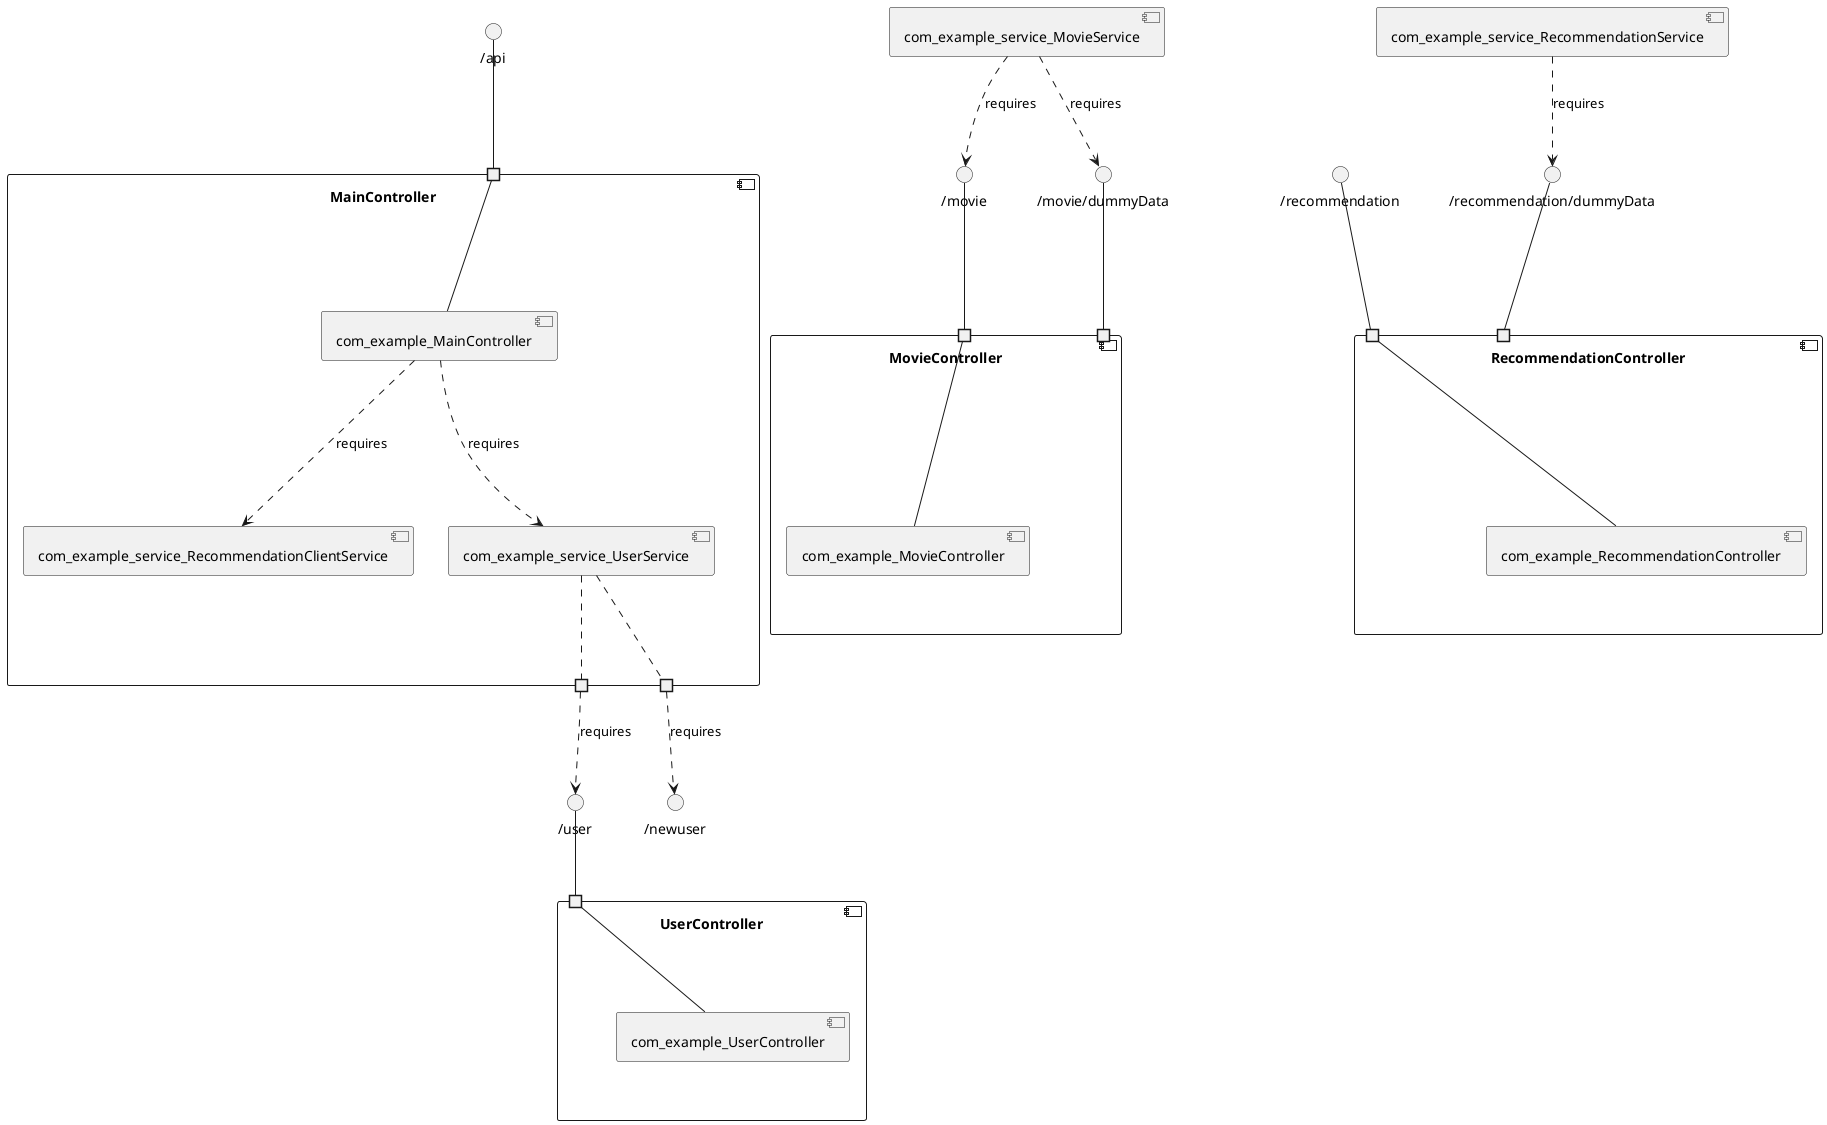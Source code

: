 @startuml
skinparam fixCircleLabelOverlapping true
component "MainController\n\n\n\n\n\n" {
[com_example_MainController]
[com_example_service_UserService]
[com_example_service_RecommendationClientService]
portin " " as MainController.requires._api
portout " " as MainController.provides._user
portout " " as MainController.provides._newuser
[com_example_MainController]..>[com_example_service_RecommendationClientService] : requires
[com_example_MainController]..>[com_example_service_UserService] : requires
"MainController.requires._api"--[com_example_MainController]
[com_example_service_UserService].."MainController.provides._user"
[com_example_service_UserService].."MainController.provides._newuser"
}
interface "/api" as interface._api
interface._api--"MainController.requires._api"
interface "/user" as interface._user
"MainController.provides._user"..>interface._user : requires
interface "/newuser" as interface._newuser
"MainController.provides._newuser"..>interface._newuser : requires
component "MovieController\n\n\n\n\n\n" {
[com_example_MovieController]
portin " " as MovieController.requires._movie
portin " " as MovieController.requires._movie_dummyData
"MovieController.requires._movie"--[com_example_MovieController]
}
interface "/movie" as interface._movie
interface._movie--"MovieController.requires._movie"
interface "/movie/dummyData" as interface._movie_dummyData
interface._movie_dummyData--"MovieController.requires._movie_dummyData"
component "RecommendationController\n\n\n\n\n\n" {
[com_example_RecommendationController]
portin " " as RecommendationController.requires._recommendation_dummyData
portin " " as RecommendationController.requires._recommendation
"RecommendationController.requires._recommendation"--[com_example_RecommendationController]
}
interface "/recommendation" as interface._recommendation
interface._recommendation--"RecommendationController.requires._recommendation"
interface "/recommendation/dummyData" as interface._recommendation_dummyData
interface._recommendation_dummyData--"RecommendationController.requires._recommendation_dummyData"
component "UserController\n\n\n\n\n\n" {
[com_example_UserController]
portin " " as UserController.requires._user
"UserController.requires._user"--[com_example_UserController]
}
interface "/user" as interface._user
interface._user--"UserController.requires._user"
interface "/movie" as interface._movie
[com_example_service_MovieService]..>interface._movie : requires
interface "/movie/dummyData" as interface._movie_dummyData
[com_example_service_MovieService]..>interface._movie_dummyData : requires
interface "/recommendation/dummyData" as interface._recommendation_dummyData
[com_example_service_RecommendationService]..>interface._recommendation_dummyData : requires

@enduml
